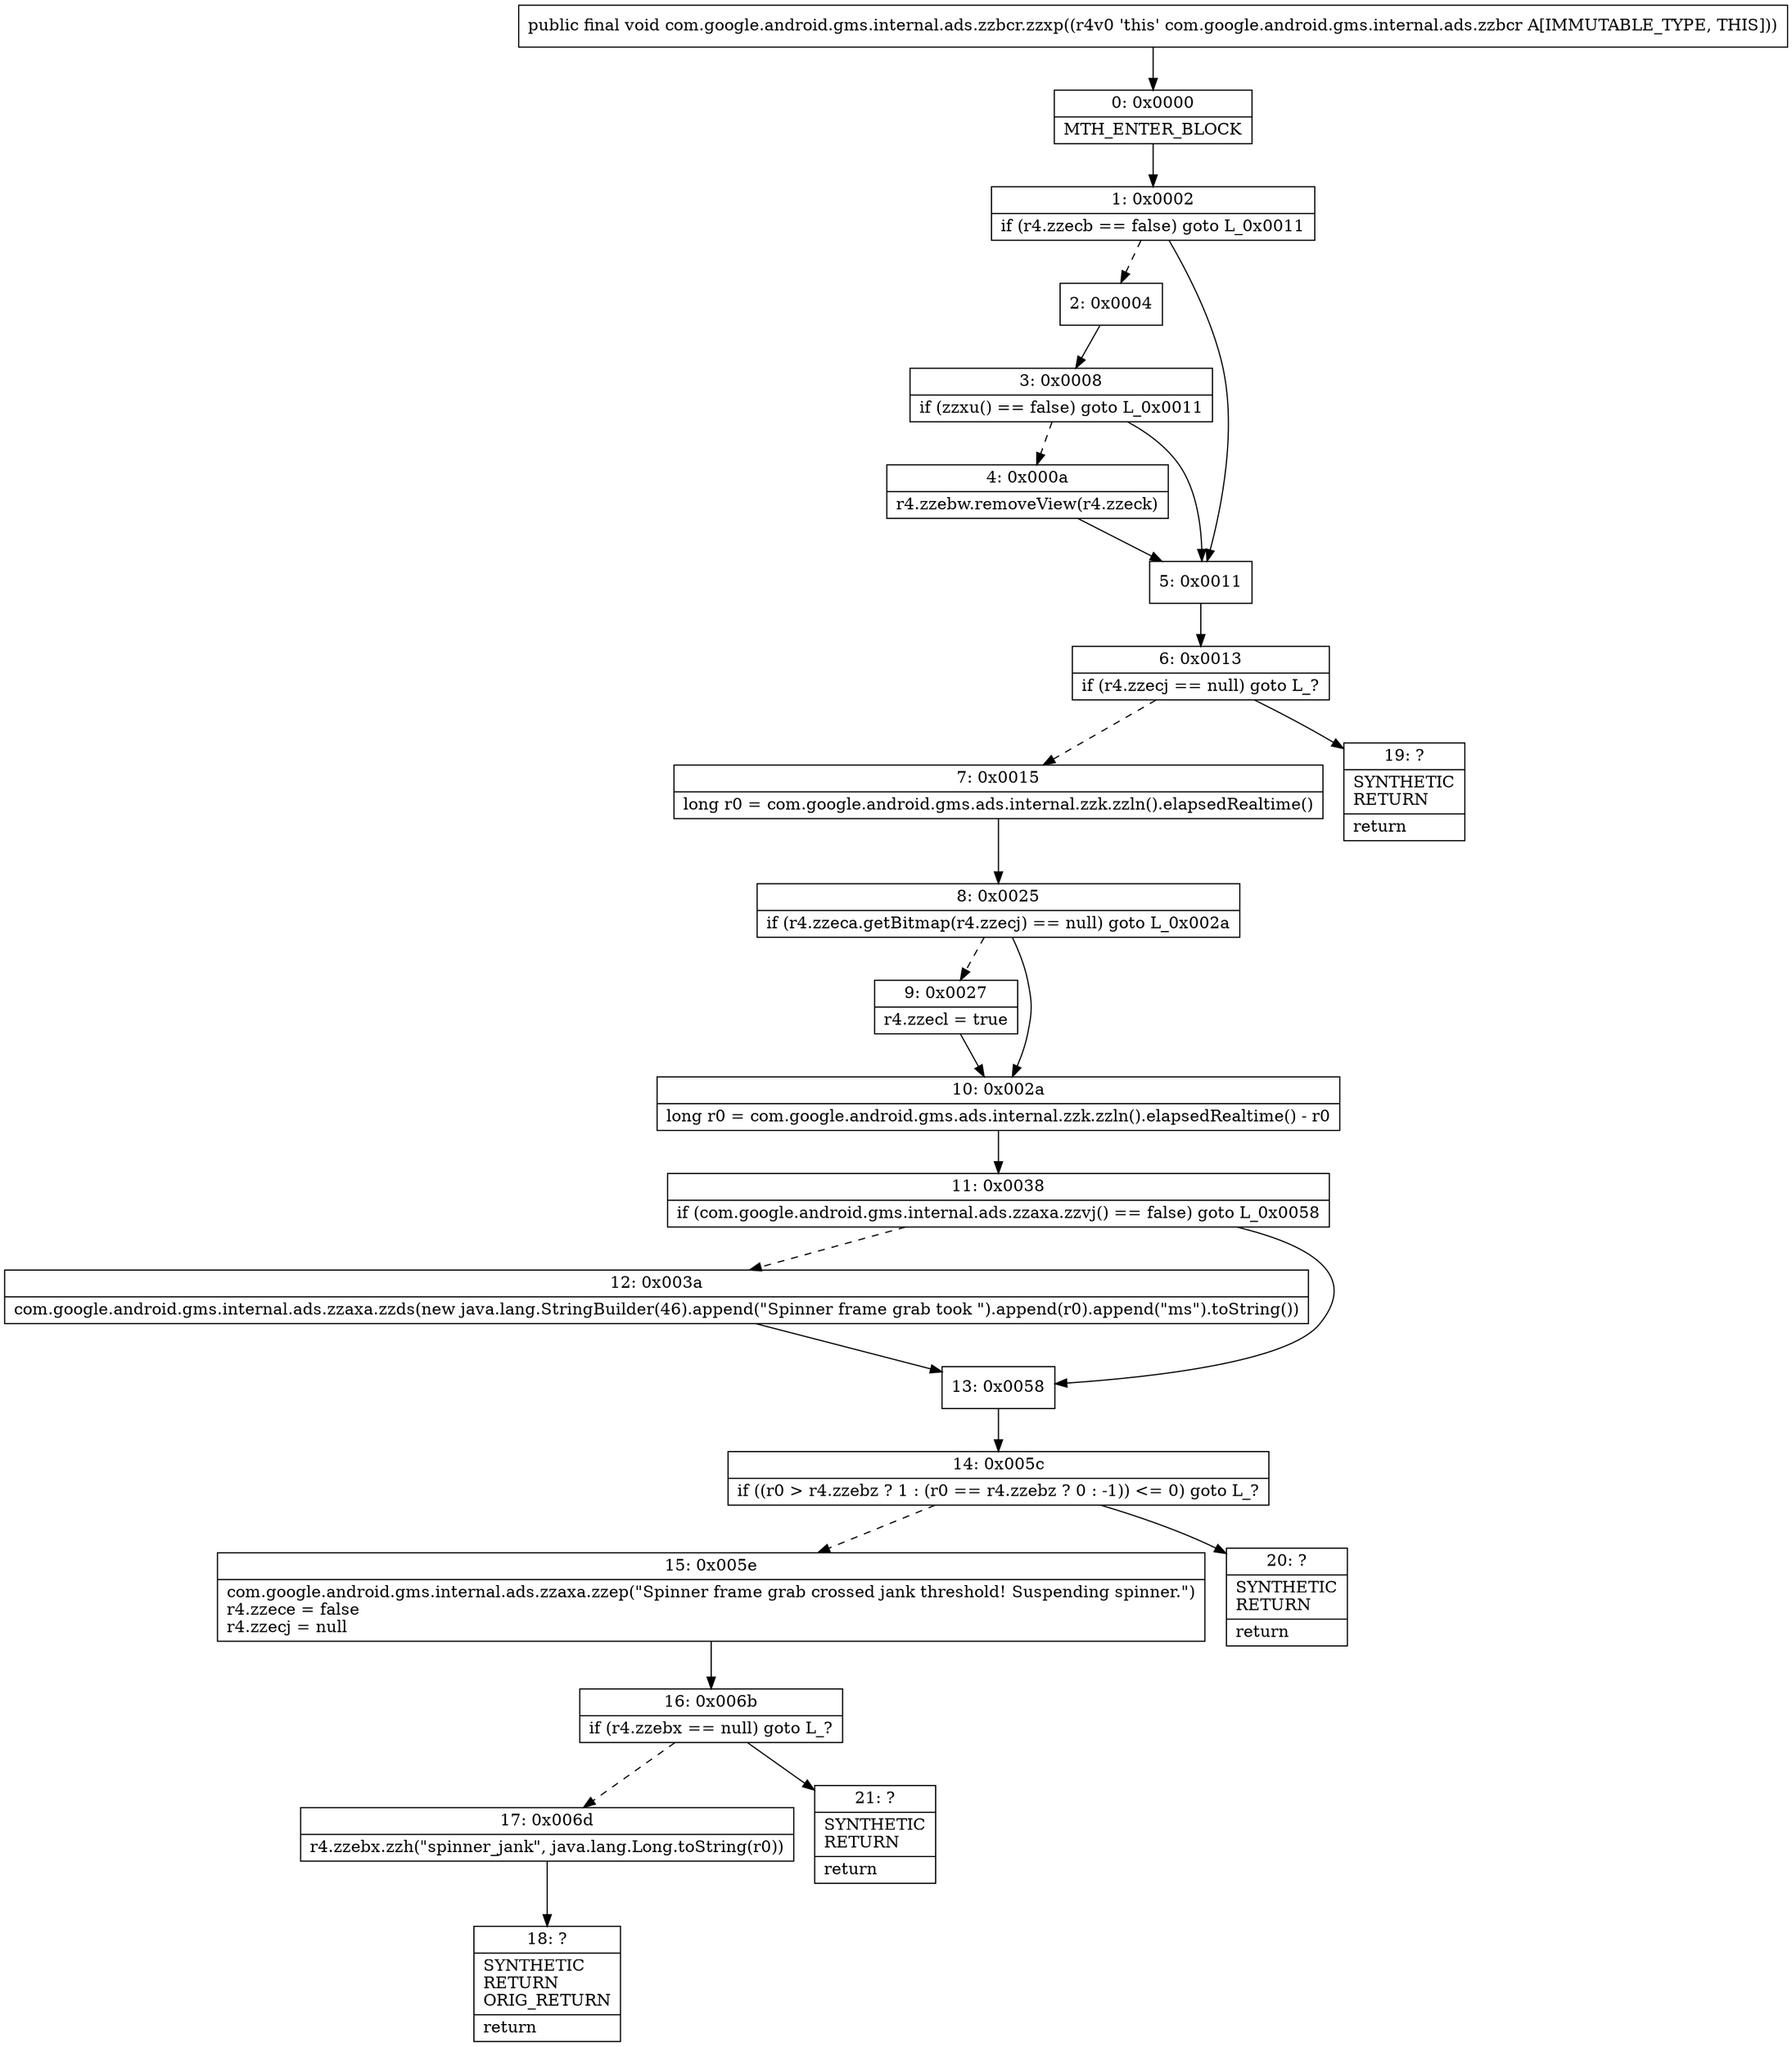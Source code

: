 digraph "CFG forcom.google.android.gms.internal.ads.zzbcr.zzxp()V" {
Node_0 [shape=record,label="{0\:\ 0x0000|MTH_ENTER_BLOCK\l}"];
Node_1 [shape=record,label="{1\:\ 0x0002|if (r4.zzecb == false) goto L_0x0011\l}"];
Node_2 [shape=record,label="{2\:\ 0x0004}"];
Node_3 [shape=record,label="{3\:\ 0x0008|if (zzxu() == false) goto L_0x0011\l}"];
Node_4 [shape=record,label="{4\:\ 0x000a|r4.zzebw.removeView(r4.zzeck)\l}"];
Node_5 [shape=record,label="{5\:\ 0x0011}"];
Node_6 [shape=record,label="{6\:\ 0x0013|if (r4.zzecj == null) goto L_?\l}"];
Node_7 [shape=record,label="{7\:\ 0x0015|long r0 = com.google.android.gms.ads.internal.zzk.zzln().elapsedRealtime()\l}"];
Node_8 [shape=record,label="{8\:\ 0x0025|if (r4.zzeca.getBitmap(r4.zzecj) == null) goto L_0x002a\l}"];
Node_9 [shape=record,label="{9\:\ 0x0027|r4.zzecl = true\l}"];
Node_10 [shape=record,label="{10\:\ 0x002a|long r0 = com.google.android.gms.ads.internal.zzk.zzln().elapsedRealtime() \- r0\l}"];
Node_11 [shape=record,label="{11\:\ 0x0038|if (com.google.android.gms.internal.ads.zzaxa.zzvj() == false) goto L_0x0058\l}"];
Node_12 [shape=record,label="{12\:\ 0x003a|com.google.android.gms.internal.ads.zzaxa.zzds(new java.lang.StringBuilder(46).append(\"Spinner frame grab took \").append(r0).append(\"ms\").toString())\l}"];
Node_13 [shape=record,label="{13\:\ 0x0058}"];
Node_14 [shape=record,label="{14\:\ 0x005c|if ((r0 \> r4.zzebz ? 1 : (r0 == r4.zzebz ? 0 : \-1)) \<= 0) goto L_?\l}"];
Node_15 [shape=record,label="{15\:\ 0x005e|com.google.android.gms.internal.ads.zzaxa.zzep(\"Spinner frame grab crossed jank threshold! Suspending spinner.\")\lr4.zzece = false\lr4.zzecj = null\l}"];
Node_16 [shape=record,label="{16\:\ 0x006b|if (r4.zzebx == null) goto L_?\l}"];
Node_17 [shape=record,label="{17\:\ 0x006d|r4.zzebx.zzh(\"spinner_jank\", java.lang.Long.toString(r0))\l}"];
Node_18 [shape=record,label="{18\:\ ?|SYNTHETIC\lRETURN\lORIG_RETURN\l|return\l}"];
Node_19 [shape=record,label="{19\:\ ?|SYNTHETIC\lRETURN\l|return\l}"];
Node_20 [shape=record,label="{20\:\ ?|SYNTHETIC\lRETURN\l|return\l}"];
Node_21 [shape=record,label="{21\:\ ?|SYNTHETIC\lRETURN\l|return\l}"];
MethodNode[shape=record,label="{public final void com.google.android.gms.internal.ads.zzbcr.zzxp((r4v0 'this' com.google.android.gms.internal.ads.zzbcr A[IMMUTABLE_TYPE, THIS])) }"];
MethodNode -> Node_0;
Node_0 -> Node_1;
Node_1 -> Node_2[style=dashed];
Node_1 -> Node_5;
Node_2 -> Node_3;
Node_3 -> Node_4[style=dashed];
Node_3 -> Node_5;
Node_4 -> Node_5;
Node_5 -> Node_6;
Node_6 -> Node_7[style=dashed];
Node_6 -> Node_19;
Node_7 -> Node_8;
Node_8 -> Node_9[style=dashed];
Node_8 -> Node_10;
Node_9 -> Node_10;
Node_10 -> Node_11;
Node_11 -> Node_12[style=dashed];
Node_11 -> Node_13;
Node_12 -> Node_13;
Node_13 -> Node_14;
Node_14 -> Node_15[style=dashed];
Node_14 -> Node_20;
Node_15 -> Node_16;
Node_16 -> Node_17[style=dashed];
Node_16 -> Node_21;
Node_17 -> Node_18;
}

